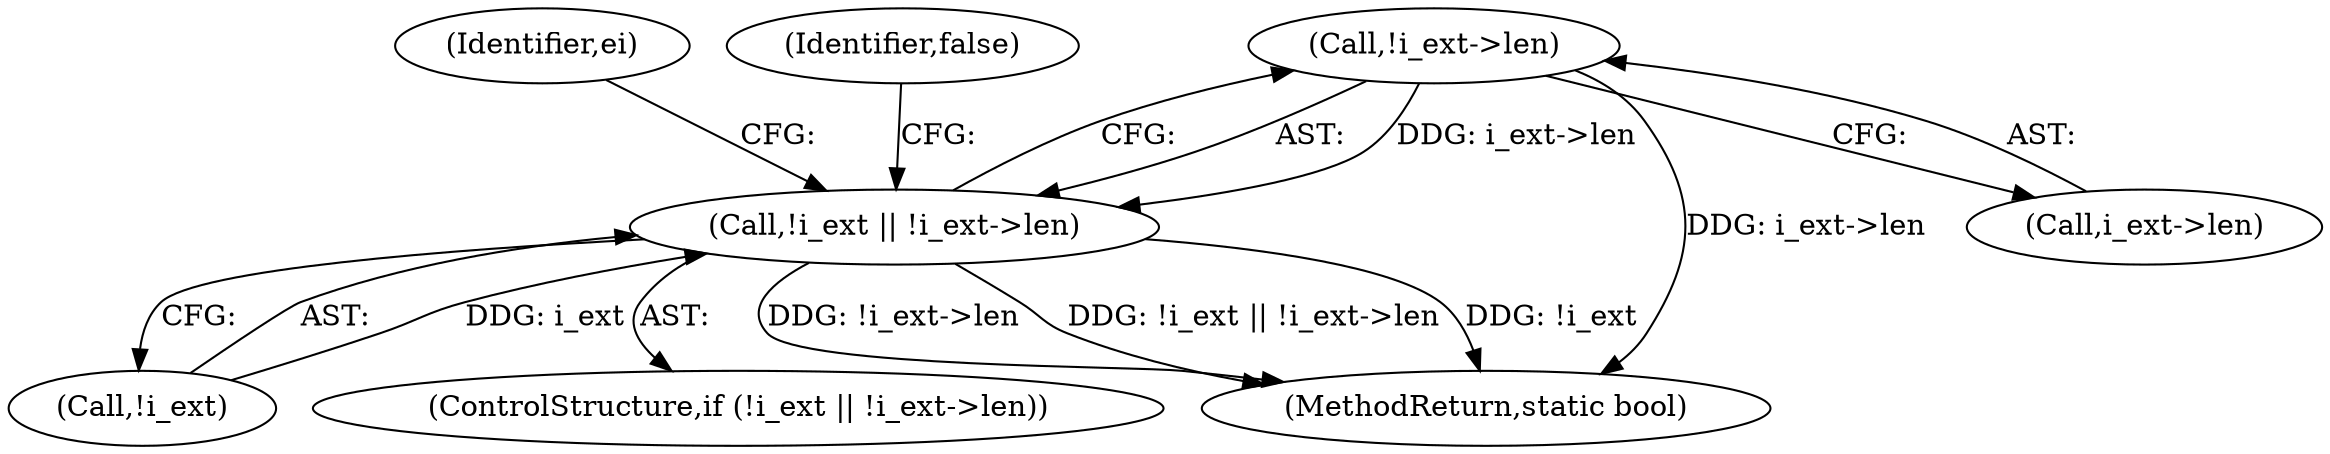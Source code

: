 digraph "0_linux_dad48e73127ba10279ea33e6dbc8d3905c4d31c0@pointer" {
"1000142" [label="(Call,!i_ext->len)"];
"1000139" [label="(Call,!i_ext || !i_ext->len)"];
"1000140" [label="(Call,!i_ext)"];
"1000138" [label="(ControlStructure,if (!i_ext || !i_ext->len))"];
"1000201" [label="(MethodReturn,static bool)"];
"1000150" [label="(Identifier,ei)"];
"1000147" [label="(Identifier,false)"];
"1000143" [label="(Call,i_ext->len)"];
"1000139" [label="(Call,!i_ext || !i_ext->len)"];
"1000142" [label="(Call,!i_ext->len)"];
"1000142" -> "1000139"  [label="AST: "];
"1000142" -> "1000143"  [label="CFG: "];
"1000143" -> "1000142"  [label="AST: "];
"1000139" -> "1000142"  [label="CFG: "];
"1000142" -> "1000201"  [label="DDG: i_ext->len"];
"1000142" -> "1000139"  [label="DDG: i_ext->len"];
"1000139" -> "1000138"  [label="AST: "];
"1000139" -> "1000140"  [label="CFG: "];
"1000140" -> "1000139"  [label="AST: "];
"1000147" -> "1000139"  [label="CFG: "];
"1000150" -> "1000139"  [label="CFG: "];
"1000139" -> "1000201"  [label="DDG: !i_ext->len"];
"1000139" -> "1000201"  [label="DDG: !i_ext || !i_ext->len"];
"1000139" -> "1000201"  [label="DDG: !i_ext"];
"1000140" -> "1000139"  [label="DDG: i_ext"];
}
